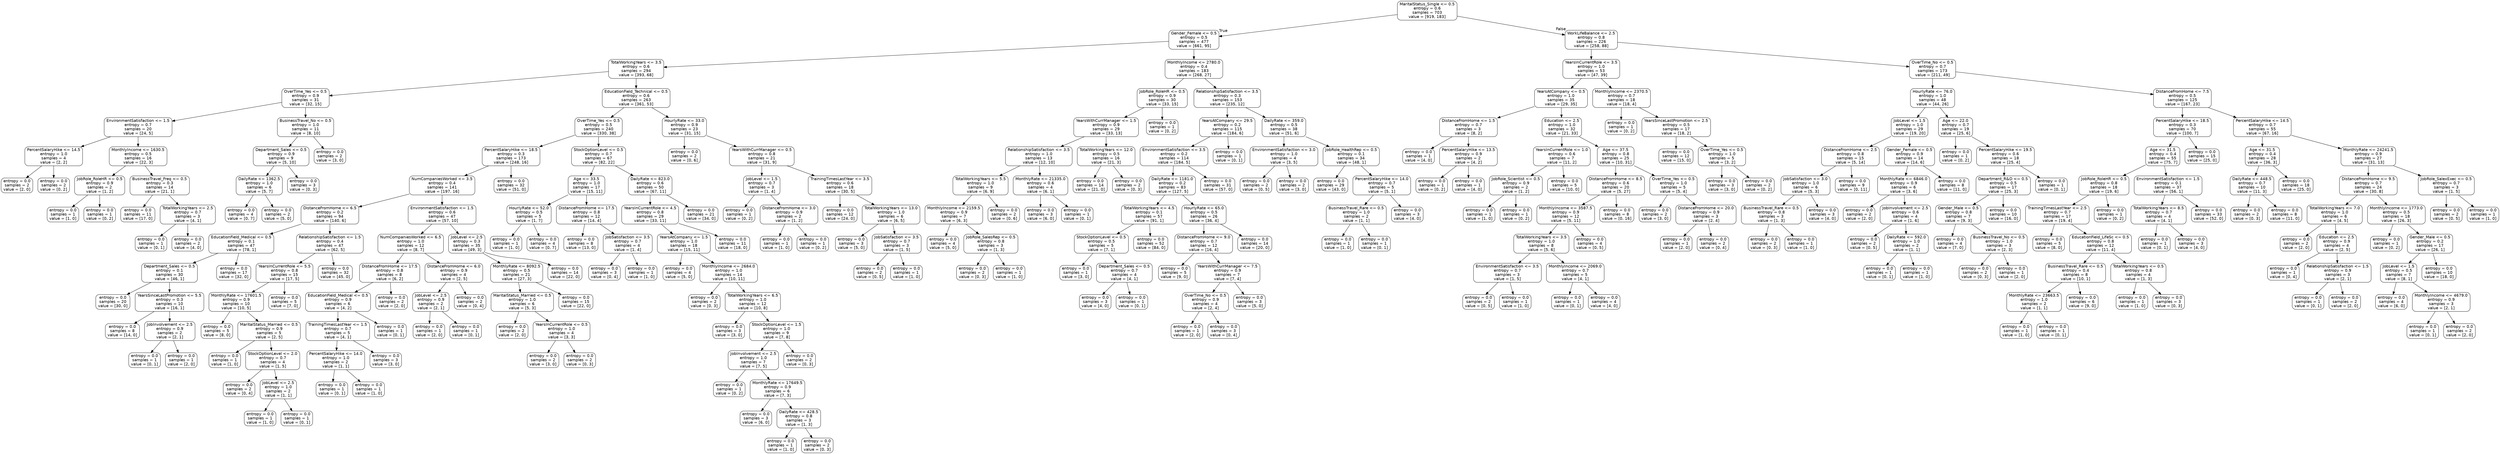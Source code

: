 digraph Tree {
node [shape=box, style="rounded", color="black", fontname=helvetica] ;
edge [fontname=helvetica] ;
0 [label="MaritalStatus_Single <= 0.5\nentropy = 0.6\nsamples = 703\nvalue = [919, 183]"] ;
1 [label="Gender_Female <= 0.5\nentropy = 0.5\nsamples = 477\nvalue = [661, 95]"] ;
0 -> 1 [labeldistance=2.5, labelangle=45, headlabel="True"] ;
2 [label="TotalWorkingYears <= 3.5\nentropy = 0.6\nsamples = 294\nvalue = [393, 68]"] ;
1 -> 2 ;
3 [label="OverTime_Yes <= 0.5\nentropy = 0.9\nsamples = 31\nvalue = [32, 15]"] ;
2 -> 3 ;
4 [label="EnvironmentSatisfaction <= 1.5\nentropy = 0.7\nsamples = 20\nvalue = [24, 5]"] ;
3 -> 4 ;
5 [label="PercentSalaryHike <= 14.5\nentropy = 1.0\nsamples = 4\nvalue = [2, 2]"] ;
4 -> 5 ;
6 [label="entropy = 0.0\nsamples = 2\nvalue = [2, 0]"] ;
5 -> 6 ;
7 [label="entropy = 0.0\nsamples = 2\nvalue = [0, 2]"] ;
5 -> 7 ;
8 [label="MonthlyIncome <= 1630.5\nentropy = 0.5\nsamples = 16\nvalue = [22, 3]"] ;
4 -> 8 ;
9 [label="JobRole_RoleHR <= 0.5\nentropy = 0.9\nsamples = 2\nvalue = [1, 2]"] ;
8 -> 9 ;
10 [label="entropy = 0.0\nsamples = 1\nvalue = [1, 0]"] ;
9 -> 10 ;
11 [label="entropy = 0.0\nsamples = 1\nvalue = [0, 2]"] ;
9 -> 11 ;
12 [label="BusinessTravel_Freq <= 0.5\nentropy = 0.3\nsamples = 14\nvalue = [21, 1]"] ;
8 -> 12 ;
13 [label="entropy = 0.0\nsamples = 11\nvalue = [17, 0]"] ;
12 -> 13 ;
14 [label="TotalWorkingYears <= 2.5\nentropy = 0.7\nsamples = 3\nvalue = [4, 1]"] ;
12 -> 14 ;
15 [label="entropy = 0.0\nsamples = 1\nvalue = [0, 1]"] ;
14 -> 15 ;
16 [label="entropy = 0.0\nsamples = 2\nvalue = [4, 0]"] ;
14 -> 16 ;
17 [label="BusinessTravel_No <= 0.5\nentropy = 1.0\nsamples = 11\nvalue = [8, 10]"] ;
3 -> 17 ;
18 [label="Department_Sales <= 0.5\nentropy = 0.9\nsamples = 9\nvalue = [5, 10]"] ;
17 -> 18 ;
19 [label="DailyRate <= 1362.5\nentropy = 1.0\nsamples = 6\nvalue = [5, 7]"] ;
18 -> 19 ;
20 [label="entropy = 0.0\nsamples = 4\nvalue = [0, 7]"] ;
19 -> 20 ;
21 [label="entropy = 0.0\nsamples = 2\nvalue = [5, 0]"] ;
19 -> 21 ;
22 [label="entropy = 0.0\nsamples = 3\nvalue = [0, 3]"] ;
18 -> 22 ;
23 [label="entropy = 0.0\nsamples = 2\nvalue = [3, 0]"] ;
17 -> 23 ;
24 [label="EducationField_Technical <= 0.5\nentropy = 0.6\nsamples = 263\nvalue = [361, 53]"] ;
2 -> 24 ;
25 [label="OverTime_Yes <= 0.5\nentropy = 0.5\nsamples = 240\nvalue = [330, 38]"] ;
24 -> 25 ;
26 [label="PercentSalaryHike <= 18.5\nentropy = 0.3\nsamples = 173\nvalue = [248, 16]"] ;
25 -> 26 ;
27 [label="NumCompaniesWorked <= 3.5\nentropy = 0.4\nsamples = 141\nvalue = [197, 16]"] ;
26 -> 27 ;
28 [label="DistanceFromHome <= 6.5\nentropy = 0.2\nsamples = 94\nvalue = [140, 6]"] ;
27 -> 28 ;
29 [label="EducationField_Medical <= 0.5\nentropy = 0.1\nsamples = 47\nvalue = [78, 1]"] ;
28 -> 29 ;
30 [label="Department_Sales <= 0.5\nentropy = 0.1\nsamples = 30\nvalue = [46, 1]"] ;
29 -> 30 ;
31 [label="entropy = 0.0\nsamples = 20\nvalue = [30, 0]"] ;
30 -> 31 ;
32 [label="YearsSinceLastPromotion <= 5.5\nentropy = 0.3\nsamples = 10\nvalue = [16, 1]"] ;
30 -> 32 ;
33 [label="entropy = 0.0\nsamples = 8\nvalue = [14, 0]"] ;
32 -> 33 ;
34 [label="JobInvolvement <= 2.5\nentropy = 0.9\nsamples = 2\nvalue = [2, 1]"] ;
32 -> 34 ;
35 [label="entropy = 0.0\nsamples = 1\nvalue = [0, 1]"] ;
34 -> 35 ;
36 [label="entropy = 0.0\nsamples = 1\nvalue = [2, 0]"] ;
34 -> 36 ;
37 [label="entropy = 0.0\nsamples = 17\nvalue = [32, 0]"] ;
29 -> 37 ;
38 [label="RelationshipSatisfaction <= 1.5\nentropy = 0.4\nsamples = 47\nvalue = [62, 5]"] ;
28 -> 38 ;
39 [label="YearsInCurrentRole <= 5.5\nentropy = 0.8\nsamples = 15\nvalue = [17, 5]"] ;
38 -> 39 ;
40 [label="MonthlyRate <= 17601.5\nentropy = 0.9\nsamples = 10\nvalue = [10, 5]"] ;
39 -> 40 ;
41 [label="entropy = 0.0\nsamples = 5\nvalue = [8, 0]"] ;
40 -> 41 ;
42 [label="MaritalStatus_Married <= 0.5\nentropy = 0.9\nsamples = 5\nvalue = [2, 5]"] ;
40 -> 42 ;
43 [label="entropy = 0.0\nsamples = 1\nvalue = [1, 0]"] ;
42 -> 43 ;
44 [label="StockOptionLevel <= 2.0\nentropy = 0.7\nsamples = 4\nvalue = [1, 5]"] ;
42 -> 44 ;
45 [label="entropy = 0.0\nsamples = 2\nvalue = [0, 4]"] ;
44 -> 45 ;
46 [label="JobLevel <= 2.5\nentropy = 1.0\nsamples = 2\nvalue = [1, 1]"] ;
44 -> 46 ;
47 [label="entropy = 0.0\nsamples = 1\nvalue = [1, 0]"] ;
46 -> 47 ;
48 [label="entropy = 0.0\nsamples = 1\nvalue = [0, 1]"] ;
46 -> 48 ;
49 [label="entropy = 0.0\nsamples = 5\nvalue = [7, 0]"] ;
39 -> 49 ;
50 [label="entropy = 0.0\nsamples = 32\nvalue = [45, 0]"] ;
38 -> 50 ;
51 [label="EnvironmentSatisfaction <= 1.5\nentropy = 0.6\nsamples = 47\nvalue = [57, 10]"] ;
27 -> 51 ;
52 [label="NumCompaniesWorked <= 6.5\nentropy = 1.0\nsamples = 12\nvalue = [8, 7]"] ;
51 -> 52 ;
53 [label="DistanceFromHome <= 17.5\nentropy = 0.8\nsamples = 8\nvalue = [6, 2]"] ;
52 -> 53 ;
54 [label="EducationField_Medical <= 0.5\nentropy = 0.9\nsamples = 6\nvalue = [4, 2]"] ;
53 -> 54 ;
55 [label="TrainingTimesLastYear <= 1.5\nentropy = 0.7\nsamples = 5\nvalue = [4, 1]"] ;
54 -> 55 ;
56 [label="PercentSalaryHike <= 14.0\nentropy = 1.0\nsamples = 2\nvalue = [1, 1]"] ;
55 -> 56 ;
57 [label="entropy = 0.0\nsamples = 1\nvalue = [0, 1]"] ;
56 -> 57 ;
58 [label="entropy = 0.0\nsamples = 1\nvalue = [1, 0]"] ;
56 -> 58 ;
59 [label="entropy = 0.0\nsamples = 3\nvalue = [3, 0]"] ;
55 -> 59 ;
60 [label="entropy = 0.0\nsamples = 1\nvalue = [0, 1]"] ;
54 -> 60 ;
61 [label="entropy = 0.0\nsamples = 2\nvalue = [2, 0]"] ;
53 -> 61 ;
62 [label="DistanceFromHome <= 6.0\nentropy = 0.9\nsamples = 4\nvalue = [2, 5]"] ;
52 -> 62 ;
63 [label="JobLevel <= 2.5\nentropy = 0.9\nsamples = 2\nvalue = [2, 1]"] ;
62 -> 63 ;
64 [label="entropy = 0.0\nsamples = 1\nvalue = [2, 0]"] ;
63 -> 64 ;
65 [label="entropy = 0.0\nsamples = 1\nvalue = [0, 1]"] ;
63 -> 65 ;
66 [label="entropy = 0.0\nsamples = 2\nvalue = [0, 4]"] ;
62 -> 66 ;
67 [label="JobLevel <= 2.5\nentropy = 0.3\nsamples = 35\nvalue = [49, 3]"] ;
51 -> 67 ;
68 [label="MonthlyRate <= 8092.5\nentropy = 0.5\nsamples = 21\nvalue = [27, 3]"] ;
67 -> 68 ;
69 [label="MaritalStatus_Married <= 0.5\nentropy = 1.0\nsamples = 6\nvalue = [5, 3]"] ;
68 -> 69 ;
70 [label="entropy = 0.0\nsamples = 2\nvalue = [2, 0]"] ;
69 -> 70 ;
71 [label="YearsInCurrentRole <= 0.5\nentropy = 1.0\nsamples = 4\nvalue = [3, 3]"] ;
69 -> 71 ;
72 [label="entropy = 0.0\nsamples = 2\nvalue = [3, 0]"] ;
71 -> 72 ;
73 [label="entropy = 0.0\nsamples = 2\nvalue = [0, 3]"] ;
71 -> 73 ;
74 [label="entropy = 0.0\nsamples = 15\nvalue = [22, 0]"] ;
68 -> 74 ;
75 [label="entropy = 0.0\nsamples = 14\nvalue = [22, 0]"] ;
67 -> 75 ;
76 [label="entropy = 0.0\nsamples = 32\nvalue = [51, 0]"] ;
26 -> 76 ;
77 [label="StockOptionLevel <= 0.5\nentropy = 0.7\nsamples = 67\nvalue = [82, 22]"] ;
25 -> 77 ;
78 [label="Age <= 33.5\nentropy = 1.0\nsamples = 17\nvalue = [15, 11]"] ;
77 -> 78 ;
79 [label="HourlyRate <= 52.0\nentropy = 0.5\nsamples = 5\nvalue = [1, 7]"] ;
78 -> 79 ;
80 [label="entropy = 0.0\nsamples = 1\nvalue = [1, 0]"] ;
79 -> 80 ;
81 [label="entropy = 0.0\nsamples = 4\nvalue = [0, 7]"] ;
79 -> 81 ;
82 [label="DistanceFromHome <= 17.5\nentropy = 0.8\nsamples = 12\nvalue = [14, 4]"] ;
78 -> 82 ;
83 [label="entropy = 0.0\nsamples = 8\nvalue = [13, 0]"] ;
82 -> 83 ;
84 [label="JobSatisfaction <= 3.5\nentropy = 0.7\nsamples = 4\nvalue = [1, 4]"] ;
82 -> 84 ;
85 [label="entropy = 0.0\nsamples = 3\nvalue = [0, 4]"] ;
84 -> 85 ;
86 [label="entropy = 0.0\nsamples = 1\nvalue = [1, 0]"] ;
84 -> 86 ;
87 [label="DailyRate <= 823.0\nentropy = 0.6\nsamples = 50\nvalue = [67, 11]"] ;
77 -> 87 ;
88 [label="YearsInCurrentRole <= 4.5\nentropy = 0.8\nsamples = 29\nvalue = [33, 11]"] ;
87 -> 88 ;
89 [label="YearsAtCompany <= 1.5\nentropy = 1.0\nsamples = 18\nvalue = [15, 11]"] ;
88 -> 89 ;
90 [label="entropy = 0.0\nsamples = 4\nvalue = [5, 0]"] ;
89 -> 90 ;
91 [label="MonthlyIncome <= 2684.0\nentropy = 1.0\nsamples = 14\nvalue = [10, 11]"] ;
89 -> 91 ;
92 [label="entropy = 0.0\nsamples = 2\nvalue = [0, 3]"] ;
91 -> 92 ;
93 [label="TotalWorkingYears <= 6.5\nentropy = 1.0\nsamples = 12\nvalue = [10, 8]"] ;
91 -> 93 ;
94 [label="entropy = 0.0\nsamples = 3\nvalue = [3, 0]"] ;
93 -> 94 ;
95 [label="StockOptionLevel <= 1.5\nentropy = 1.0\nsamples = 9\nvalue = [7, 8]"] ;
93 -> 95 ;
96 [label="JobInvolvement <= 2.5\nentropy = 1.0\nsamples = 7\nvalue = [7, 5]"] ;
95 -> 96 ;
97 [label="entropy = 0.0\nsamples = 1\nvalue = [0, 2]"] ;
96 -> 97 ;
98 [label="MonthlyRate <= 17649.5\nentropy = 0.9\nsamples = 6\nvalue = [7, 3]"] ;
96 -> 98 ;
99 [label="entropy = 0.0\nsamples = 3\nvalue = [6, 0]"] ;
98 -> 99 ;
100 [label="DailyRate <= 428.5\nentropy = 0.8\nsamples = 3\nvalue = [1, 3]"] ;
98 -> 100 ;
101 [label="entropy = 0.0\nsamples = 1\nvalue = [1, 0]"] ;
100 -> 101 ;
102 [label="entropy = 0.0\nsamples = 2\nvalue = [0, 3]"] ;
100 -> 102 ;
103 [label="entropy = 0.0\nsamples = 2\nvalue = [0, 3]"] ;
95 -> 103 ;
104 [label="entropy = 0.0\nsamples = 11\nvalue = [18, 0]"] ;
88 -> 104 ;
105 [label="entropy = 0.0\nsamples = 21\nvalue = [34, 0]"] ;
87 -> 105 ;
106 [label="HourlyRate <= 33.0\nentropy = 0.9\nsamples = 23\nvalue = [31, 15]"] ;
24 -> 106 ;
107 [label="entropy = 0.0\nsamples = 2\nvalue = [0, 6]"] ;
106 -> 107 ;
108 [label="YearsWithCurrManager <= 0.5\nentropy = 0.8\nsamples = 21\nvalue = [31, 9]"] ;
106 -> 108 ;
109 [label="JobLevel <= 1.5\nentropy = 0.7\nsamples = 3\nvalue = [1, 4]"] ;
108 -> 109 ;
110 [label="entropy = 0.0\nsamples = 1\nvalue = [0, 2]"] ;
109 -> 110 ;
111 [label="DistanceFromHome <= 3.0\nentropy = 0.9\nsamples = 2\nvalue = [1, 2]"] ;
109 -> 111 ;
112 [label="entropy = 0.0\nsamples = 1\nvalue = [1, 0]"] ;
111 -> 112 ;
113 [label="entropy = 0.0\nsamples = 1\nvalue = [0, 2]"] ;
111 -> 113 ;
114 [label="TrainingTimesLastYear <= 3.5\nentropy = 0.6\nsamples = 18\nvalue = [30, 5]"] ;
108 -> 114 ;
115 [label="entropy = 0.0\nsamples = 12\nvalue = [24, 0]"] ;
114 -> 115 ;
116 [label="TotalWorkingYears <= 13.0\nentropy = 1.0\nsamples = 6\nvalue = [6, 5]"] ;
114 -> 116 ;
117 [label="entropy = 0.0\nsamples = 3\nvalue = [5, 0]"] ;
116 -> 117 ;
118 [label="JobSatisfaction <= 3.5\nentropy = 0.7\nsamples = 3\nvalue = [1, 5]"] ;
116 -> 118 ;
119 [label="entropy = 0.0\nsamples = 2\nvalue = [0, 5]"] ;
118 -> 119 ;
120 [label="entropy = 0.0\nsamples = 1\nvalue = [1, 0]"] ;
118 -> 120 ;
121 [label="MonthlyIncome <= 2780.0\nentropy = 0.4\nsamples = 183\nvalue = [268, 27]"] ;
1 -> 121 ;
122 [label="JobRole_RoleHR <= 0.5\nentropy = 0.9\nsamples = 30\nvalue = [33, 15]"] ;
121 -> 122 ;
123 [label="YearsWithCurrManager <= 1.5\nentropy = 0.9\nsamples = 29\nvalue = [33, 13]"] ;
122 -> 123 ;
124 [label="RelationshipSatisfaction <= 3.5\nentropy = 1.0\nsamples = 13\nvalue = [12, 10]"] ;
123 -> 124 ;
125 [label="TotalWorkingYears <= 5.5\nentropy = 1.0\nsamples = 9\nvalue = [6, 9]"] ;
124 -> 125 ;
126 [label="MonthlyIncome <= 2159.5\nentropy = 0.9\nsamples = 7\nvalue = [6, 3]"] ;
125 -> 126 ;
127 [label="entropy = 0.0\nsamples = 4\nvalue = [5, 0]"] ;
126 -> 127 ;
128 [label="JobRole_SalesRep <= 0.5\nentropy = 0.8\nsamples = 3\nvalue = [1, 3]"] ;
126 -> 128 ;
129 [label="entropy = 0.0\nsamples = 2\nvalue = [0, 3]"] ;
128 -> 129 ;
130 [label="entropy = 0.0\nsamples = 1\nvalue = [1, 0]"] ;
128 -> 130 ;
131 [label="entropy = 0.0\nsamples = 2\nvalue = [0, 6]"] ;
125 -> 131 ;
132 [label="MonthlyRate <= 21335.0\nentropy = 0.6\nsamples = 4\nvalue = [6, 1]"] ;
124 -> 132 ;
133 [label="entropy = 0.0\nsamples = 3\nvalue = [6, 0]"] ;
132 -> 133 ;
134 [label="entropy = 0.0\nsamples = 1\nvalue = [0, 1]"] ;
132 -> 134 ;
135 [label="TotalWorkingYears <= 12.0\nentropy = 0.5\nsamples = 16\nvalue = [21, 3]"] ;
123 -> 135 ;
136 [label="entropy = 0.0\nsamples = 14\nvalue = [21, 0]"] ;
135 -> 136 ;
137 [label="entropy = 0.0\nsamples = 2\nvalue = [0, 3]"] ;
135 -> 137 ;
138 [label="entropy = 0.0\nsamples = 1\nvalue = [0, 2]"] ;
122 -> 138 ;
139 [label="RelationshipSatisfaction <= 3.5\nentropy = 0.3\nsamples = 153\nvalue = [235, 12]"] ;
121 -> 139 ;
140 [label="YearsAtCompany <= 29.5\nentropy = 0.2\nsamples = 115\nvalue = [184, 6]"] ;
139 -> 140 ;
141 [label="EnvironmentSatisfaction <= 3.5\nentropy = 0.2\nsamples = 114\nvalue = [184, 5]"] ;
140 -> 141 ;
142 [label="DailyRate <= 1181.0\nentropy = 0.2\nsamples = 83\nvalue = [127, 5]"] ;
141 -> 142 ;
143 [label="TotalWorkingYears <= 4.5\nentropy = 0.1\nsamples = 57\nvalue = [91, 1]"] ;
142 -> 143 ;
144 [label="StockOptionLevel <= 0.5\nentropy = 0.5\nsamples = 5\nvalue = [7, 1]"] ;
143 -> 144 ;
145 [label="entropy = 0.0\nsamples = 1\nvalue = [3, 0]"] ;
144 -> 145 ;
146 [label="Department_Sales <= 0.5\nentropy = 0.7\nsamples = 4\nvalue = [4, 1]"] ;
144 -> 146 ;
147 [label="entropy = 0.0\nsamples = 3\nvalue = [4, 0]"] ;
146 -> 147 ;
148 [label="entropy = 0.0\nsamples = 1\nvalue = [0, 1]"] ;
146 -> 148 ;
149 [label="entropy = 0.0\nsamples = 52\nvalue = [84, 0]"] ;
143 -> 149 ;
150 [label="HourlyRate <= 65.0\nentropy = 0.5\nsamples = 26\nvalue = [36, 4]"] ;
142 -> 150 ;
151 [label="DistanceFromHome <= 9.0\nentropy = 0.7\nsamples = 12\nvalue = [16, 4]"] ;
150 -> 151 ;
152 [label="entropy = 0.0\nsamples = 5\nvalue = [9, 0]"] ;
151 -> 152 ;
153 [label="YearsWithCurrManager <= 7.5\nentropy = 0.9\nsamples = 7\nvalue = [7, 4]"] ;
151 -> 153 ;
154 [label="OverTime_No <= 0.5\nentropy = 0.9\nsamples = 4\nvalue = [2, 4]"] ;
153 -> 154 ;
155 [label="entropy = 0.0\nsamples = 1\nvalue = [2, 0]"] ;
154 -> 155 ;
156 [label="entropy = 0.0\nsamples = 3\nvalue = [0, 4]"] ;
154 -> 156 ;
157 [label="entropy = 0.0\nsamples = 3\nvalue = [5, 0]"] ;
153 -> 157 ;
158 [label="entropy = 0.0\nsamples = 14\nvalue = [20, 0]"] ;
150 -> 158 ;
159 [label="entropy = 0.0\nsamples = 31\nvalue = [57, 0]"] ;
141 -> 159 ;
160 [label="entropy = 0.0\nsamples = 1\nvalue = [0, 1]"] ;
140 -> 160 ;
161 [label="DailyRate <= 359.0\nentropy = 0.5\nsamples = 38\nvalue = [51, 6]"] ;
139 -> 161 ;
162 [label="EnvironmentSatisfaction <= 3.0\nentropy = 1.0\nsamples = 4\nvalue = [3, 5]"] ;
161 -> 162 ;
163 [label="entropy = 0.0\nsamples = 2\nvalue = [0, 5]"] ;
162 -> 163 ;
164 [label="entropy = 0.0\nsamples = 2\nvalue = [3, 0]"] ;
162 -> 164 ;
165 [label="JobRole_HealthRep <= 0.5\nentropy = 0.1\nsamples = 34\nvalue = [48, 1]"] ;
161 -> 165 ;
166 [label="entropy = 0.0\nsamples = 29\nvalue = [43, 0]"] ;
165 -> 166 ;
167 [label="PercentSalaryHike <= 14.0\nentropy = 0.7\nsamples = 5\nvalue = [5, 1]"] ;
165 -> 167 ;
168 [label="BusinessTravel_Rare <= 0.5\nentropy = 1.0\nsamples = 2\nvalue = [1, 1]"] ;
167 -> 168 ;
169 [label="entropy = 0.0\nsamples = 1\nvalue = [1, 0]"] ;
168 -> 169 ;
170 [label="entropy = 0.0\nsamples = 1\nvalue = [0, 1]"] ;
168 -> 170 ;
171 [label="entropy = 0.0\nsamples = 3\nvalue = [4, 0]"] ;
167 -> 171 ;
172 [label="WorkLifeBalance <= 2.5\nentropy = 0.8\nsamples = 226\nvalue = [258, 88]"] ;
0 -> 172 [labeldistance=2.5, labelangle=-45, headlabel="False"] ;
173 [label="YearsInCurrentRole <= 3.5\nentropy = 1.0\nsamples = 53\nvalue = [47, 39]"] ;
172 -> 173 ;
174 [label="YearsAtCompany <= 0.5\nentropy = 1.0\nsamples = 35\nvalue = [29, 35]"] ;
173 -> 174 ;
175 [label="DistanceFromHome <= 1.5\nentropy = 0.7\nsamples = 3\nvalue = [8, 2]"] ;
174 -> 175 ;
176 [label="entropy = 0.0\nsamples = 1\nvalue = [4, 0]"] ;
175 -> 176 ;
177 [label="PercentSalaryHike <= 13.5\nentropy = 0.9\nsamples = 2\nvalue = [4, 2]"] ;
175 -> 177 ;
178 [label="entropy = 0.0\nsamples = 1\nvalue = [0, 2]"] ;
177 -> 178 ;
179 [label="entropy = 0.0\nsamples = 1\nvalue = [4, 0]"] ;
177 -> 179 ;
180 [label="Education <= 2.5\nentropy = 1.0\nsamples = 32\nvalue = [21, 33]"] ;
174 -> 180 ;
181 [label="YearsInCurrentRole <= 1.0\nentropy = 0.6\nsamples = 7\nvalue = [11, 2]"] ;
180 -> 181 ;
182 [label="JobRole_Scientist <= 0.5\nentropy = 0.9\nsamples = 2\nvalue = [1, 2]"] ;
181 -> 182 ;
183 [label="entropy = 0.0\nsamples = 1\nvalue = [1, 0]"] ;
182 -> 183 ;
184 [label="entropy = 0.0\nsamples = 1\nvalue = [0, 2]"] ;
182 -> 184 ;
185 [label="entropy = 0.0\nsamples = 5\nvalue = [10, 0]"] ;
181 -> 185 ;
186 [label="Age <= 37.5\nentropy = 0.8\nsamples = 25\nvalue = [10, 31]"] ;
180 -> 186 ;
187 [label="DistanceFromHome <= 8.5\nentropy = 0.6\nsamples = 20\nvalue = [5, 27]"] ;
186 -> 187 ;
188 [label="MonthlyIncome <= 3587.5\nentropy = 0.9\nsamples = 12\nvalue = [5, 11]"] ;
187 -> 188 ;
189 [label="TotalWorkingYears <= 3.5\nentropy = 1.0\nsamples = 8\nvalue = [5, 6]"] ;
188 -> 189 ;
190 [label="EnvironmentSatisfaction <= 3.5\nentropy = 0.7\nsamples = 3\nvalue = [1, 5]"] ;
189 -> 190 ;
191 [label="entropy = 0.0\nsamples = 2\nvalue = [0, 5]"] ;
190 -> 191 ;
192 [label="entropy = 0.0\nsamples = 1\nvalue = [1, 0]"] ;
190 -> 192 ;
193 [label="MonthlyIncome <= 2069.0\nentropy = 0.7\nsamples = 5\nvalue = [4, 1]"] ;
189 -> 193 ;
194 [label="entropy = 0.0\nsamples = 1\nvalue = [0, 1]"] ;
193 -> 194 ;
195 [label="entropy = 0.0\nsamples = 4\nvalue = [4, 0]"] ;
193 -> 195 ;
196 [label="entropy = 0.0\nsamples = 4\nvalue = [0, 5]"] ;
188 -> 196 ;
197 [label="entropy = 0.0\nsamples = 8\nvalue = [0, 16]"] ;
187 -> 197 ;
198 [label="OverTime_Yes <= 0.5\nentropy = 1.0\nsamples = 5\nvalue = [5, 4]"] ;
186 -> 198 ;
199 [label="entropy = 0.0\nsamples = 2\nvalue = [3, 0]"] ;
198 -> 199 ;
200 [label="DistanceFromHome <= 20.0\nentropy = 0.9\nsamples = 3\nvalue = [2, 4]"] ;
198 -> 200 ;
201 [label="entropy = 0.0\nsamples = 1\nvalue = [2, 0]"] ;
200 -> 201 ;
202 [label="entropy = 0.0\nsamples = 2\nvalue = [0, 4]"] ;
200 -> 202 ;
203 [label="MonthlyIncome <= 2370.5\nentropy = 0.7\nsamples = 18\nvalue = [18, 4]"] ;
173 -> 203 ;
204 [label="entropy = 0.0\nsamples = 1\nvalue = [0, 2]"] ;
203 -> 204 ;
205 [label="YearsSinceLastPromotion <= 2.5\nentropy = 0.5\nsamples = 17\nvalue = [18, 2]"] ;
203 -> 205 ;
206 [label="entropy = 0.0\nsamples = 12\nvalue = [15, 0]"] ;
205 -> 206 ;
207 [label="OverTime_Yes <= 0.5\nentropy = 1.0\nsamples = 5\nvalue = [3, 2]"] ;
205 -> 207 ;
208 [label="entropy = 0.0\nsamples = 3\nvalue = [3, 0]"] ;
207 -> 208 ;
209 [label="entropy = 0.0\nsamples = 2\nvalue = [0, 2]"] ;
207 -> 209 ;
210 [label="OverTime_No <= 0.5\nentropy = 0.7\nsamples = 173\nvalue = [211, 49]"] ;
172 -> 210 ;
211 [label="HourlyRate <= 76.0\nentropy = 1.0\nsamples = 48\nvalue = [44, 26]"] ;
210 -> 211 ;
212 [label="JobLevel <= 1.5\nentropy = 1.0\nsamples = 29\nvalue = [19, 20]"] ;
211 -> 212 ;
213 [label="DistanceFromHome <= 2.5\nentropy = 0.8\nsamples = 15\nvalue = [5, 14]"] ;
212 -> 213 ;
214 [label="JobSatisfaction <= 3.0\nentropy = 1.0\nsamples = 6\nvalue = [5, 3]"] ;
213 -> 214 ;
215 [label="BusinessTravel_Rare <= 0.5\nentropy = 0.8\nsamples = 3\nvalue = [1, 3]"] ;
214 -> 215 ;
216 [label="entropy = 0.0\nsamples = 2\nvalue = [0, 3]"] ;
215 -> 216 ;
217 [label="entropy = 0.0\nsamples = 1\nvalue = [1, 0]"] ;
215 -> 217 ;
218 [label="entropy = 0.0\nsamples = 3\nvalue = [4, 0]"] ;
214 -> 218 ;
219 [label="entropy = 0.0\nsamples = 9\nvalue = [0, 11]"] ;
213 -> 219 ;
220 [label="Gender_Female <= 0.5\nentropy = 0.9\nsamples = 14\nvalue = [14, 6]"] ;
212 -> 220 ;
221 [label="MonthlyRate <= 6846.0\nentropy = 0.9\nsamples = 6\nvalue = [3, 6]"] ;
220 -> 221 ;
222 [label="entropy = 0.0\nsamples = 2\nvalue = [2, 0]"] ;
221 -> 222 ;
223 [label="JobInvolvement <= 2.5\nentropy = 0.6\nsamples = 4\nvalue = [1, 6]"] ;
221 -> 223 ;
224 [label="entropy = 0.0\nsamples = 2\nvalue = [0, 5]"] ;
223 -> 224 ;
225 [label="DailyRate <= 592.0\nentropy = 1.0\nsamples = 2\nvalue = [1, 1]"] ;
223 -> 225 ;
226 [label="entropy = 0.0\nsamples = 1\nvalue = [0, 1]"] ;
225 -> 226 ;
227 [label="entropy = 0.0\nsamples = 1\nvalue = [1, 0]"] ;
225 -> 227 ;
228 [label="entropy = 0.0\nsamples = 8\nvalue = [11, 0]"] ;
220 -> 228 ;
229 [label="Age <= 22.0\nentropy = 0.7\nsamples = 19\nvalue = [25, 6]"] ;
211 -> 229 ;
230 [label="entropy = 0.0\nsamples = 1\nvalue = [0, 2]"] ;
229 -> 230 ;
231 [label="PercentSalaryHike <= 19.5\nentropy = 0.6\nsamples = 18\nvalue = [25, 4]"] ;
229 -> 231 ;
232 [label="Department_R&D <= 0.5\nentropy = 0.5\nsamples = 17\nvalue = [25, 3]"] ;
231 -> 232 ;
233 [label="Gender_Male <= 0.5\nentropy = 0.8\nsamples = 7\nvalue = [9, 3]"] ;
232 -> 233 ;
234 [label="entropy = 0.0\nsamples = 4\nvalue = [7, 0]"] ;
233 -> 234 ;
235 [label="BusinessTravel_No <= 0.5\nentropy = 1.0\nsamples = 3\nvalue = [2, 3]"] ;
233 -> 235 ;
236 [label="entropy = 0.0\nsamples = 2\nvalue = [0, 3]"] ;
235 -> 236 ;
237 [label="entropy = 0.0\nsamples = 1\nvalue = [2, 0]"] ;
235 -> 237 ;
238 [label="entropy = 0.0\nsamples = 10\nvalue = [16, 0]"] ;
232 -> 238 ;
239 [label="entropy = 0.0\nsamples = 1\nvalue = [0, 1]"] ;
231 -> 239 ;
240 [label="DistanceFromHome <= 7.5\nentropy = 0.5\nsamples = 125\nvalue = [167, 23]"] ;
210 -> 240 ;
241 [label="PercentSalaryHike <= 18.5\nentropy = 0.3\nsamples = 70\nvalue = [100, 7]"] ;
240 -> 241 ;
242 [label="Age <= 31.5\nentropy = 0.4\nsamples = 55\nvalue = [75, 7]"] ;
241 -> 242 ;
243 [label="JobRole_RoleHR <= 0.5\nentropy = 0.8\nsamples = 18\nvalue = [19, 6]"] ;
242 -> 243 ;
244 [label="TrainingTimesLastYear <= 2.5\nentropy = 0.7\nsamples = 17\nvalue = [19, 4]"] ;
243 -> 244 ;
245 [label="entropy = 0.0\nsamples = 5\nvalue = [8, 0]"] ;
244 -> 245 ;
246 [label="EducationField_LifeSc <= 0.5\nentropy = 0.8\nsamples = 12\nvalue = [11, 4]"] ;
244 -> 246 ;
247 [label="BusinessTravel_Rare <= 0.5\nentropy = 0.4\nsamples = 8\nvalue = [10, 1]"] ;
246 -> 247 ;
248 [label="MonthlyRate <= 23663.5\nentropy = 1.0\nsamples = 2\nvalue = [1, 1]"] ;
247 -> 248 ;
249 [label="entropy = 0.0\nsamples = 1\nvalue = [1, 0]"] ;
248 -> 249 ;
250 [label="entropy = 0.0\nsamples = 1\nvalue = [0, 1]"] ;
248 -> 250 ;
251 [label="entropy = 0.0\nsamples = 6\nvalue = [9, 0]"] ;
247 -> 251 ;
252 [label="TotalWorkingYears <= 0.5\nentropy = 0.8\nsamples = 4\nvalue = [1, 3]"] ;
246 -> 252 ;
253 [label="entropy = 0.0\nsamples = 1\nvalue = [1, 0]"] ;
252 -> 253 ;
254 [label="entropy = 0.0\nsamples = 3\nvalue = [0, 3]"] ;
252 -> 254 ;
255 [label="entropy = 0.0\nsamples = 1\nvalue = [0, 2]"] ;
243 -> 255 ;
256 [label="EnvironmentSatisfaction <= 1.5\nentropy = 0.1\nsamples = 37\nvalue = [56, 1]"] ;
242 -> 256 ;
257 [label="TotalWorkingYears <= 8.5\nentropy = 0.7\nsamples = 4\nvalue = [4, 1]"] ;
256 -> 257 ;
258 [label="entropy = 0.0\nsamples = 1\nvalue = [0, 1]"] ;
257 -> 258 ;
259 [label="entropy = 0.0\nsamples = 3\nvalue = [4, 0]"] ;
257 -> 259 ;
260 [label="entropy = 0.0\nsamples = 33\nvalue = [52, 0]"] ;
256 -> 260 ;
261 [label="entropy = 0.0\nsamples = 15\nvalue = [25, 0]"] ;
241 -> 261 ;
262 [label="PercentSalaryHike <= 14.5\nentropy = 0.7\nsamples = 55\nvalue = [67, 16]"] ;
240 -> 262 ;
263 [label="Age <= 31.5\nentropy = 0.4\nsamples = 28\nvalue = [36, 3]"] ;
262 -> 263 ;
264 [label="DailyRate <= 448.5\nentropy = 0.7\nsamples = 10\nvalue = [11, 3]"] ;
263 -> 264 ;
265 [label="entropy = 0.0\nsamples = 2\nvalue = [0, 3]"] ;
264 -> 265 ;
266 [label="entropy = 0.0\nsamples = 8\nvalue = [11, 0]"] ;
264 -> 266 ;
267 [label="entropy = 0.0\nsamples = 18\nvalue = [25, 0]"] ;
263 -> 267 ;
268 [label="MonthlyRate <= 24241.5\nentropy = 0.9\nsamples = 27\nvalue = [31, 13]"] ;
262 -> 268 ;
269 [label="DistanceFromHome <= 9.5\nentropy = 0.7\nsamples = 24\nvalue = [30, 8]"] ;
268 -> 269 ;
270 [label="TotalWorkingYears <= 7.0\nentropy = 1.0\nsamples = 6\nvalue = [4, 5]"] ;
269 -> 270 ;
271 [label="entropy = 0.0\nsamples = 2\nvalue = [2, 0]"] ;
270 -> 271 ;
272 [label="Education <= 2.5\nentropy = 0.9\nsamples = 4\nvalue = [2, 5]"] ;
270 -> 272 ;
273 [label="entropy = 0.0\nsamples = 1\nvalue = [0, 4]"] ;
272 -> 273 ;
274 [label="RelationshipSatisfaction <= 1.5\nentropy = 0.9\nsamples = 3\nvalue = [2, 1]"] ;
272 -> 274 ;
275 [label="entropy = 0.0\nsamples = 1\nvalue = [0, 1]"] ;
274 -> 275 ;
276 [label="entropy = 0.0\nsamples = 2\nvalue = [2, 0]"] ;
274 -> 276 ;
277 [label="MonthlyIncome <= 1773.0\nentropy = 0.5\nsamples = 18\nvalue = [26, 3]"] ;
269 -> 277 ;
278 [label="entropy = 0.0\nsamples = 1\nvalue = [0, 2]"] ;
277 -> 278 ;
279 [label="Gender_Male <= 0.5\nentropy = 0.2\nsamples = 17\nvalue = [26, 1]"] ;
277 -> 279 ;
280 [label="JobLevel <= 1.5\nentropy = 0.5\nsamples = 7\nvalue = [8, 1]"] ;
279 -> 280 ;
281 [label="entropy = 0.0\nsamples = 4\nvalue = [6, 0]"] ;
280 -> 281 ;
282 [label="MonthlyIncome <= 4679.0\nentropy = 0.9\nsamples = 3\nvalue = [2, 1]"] ;
280 -> 282 ;
283 [label="entropy = 0.0\nsamples = 1\nvalue = [0, 1]"] ;
282 -> 283 ;
284 [label="entropy = 0.0\nsamples = 2\nvalue = [2, 0]"] ;
282 -> 284 ;
285 [label="entropy = 0.0\nsamples = 10\nvalue = [18, 0]"] ;
279 -> 285 ;
286 [label="JobRole_SalexExec <= 0.5\nentropy = 0.7\nsamples = 3\nvalue = [1, 5]"] ;
268 -> 286 ;
287 [label="entropy = 0.0\nsamples = 2\nvalue = [0, 5]"] ;
286 -> 287 ;
288 [label="entropy = 0.0\nsamples = 1\nvalue = [1, 0]"] ;
286 -> 288 ;
}